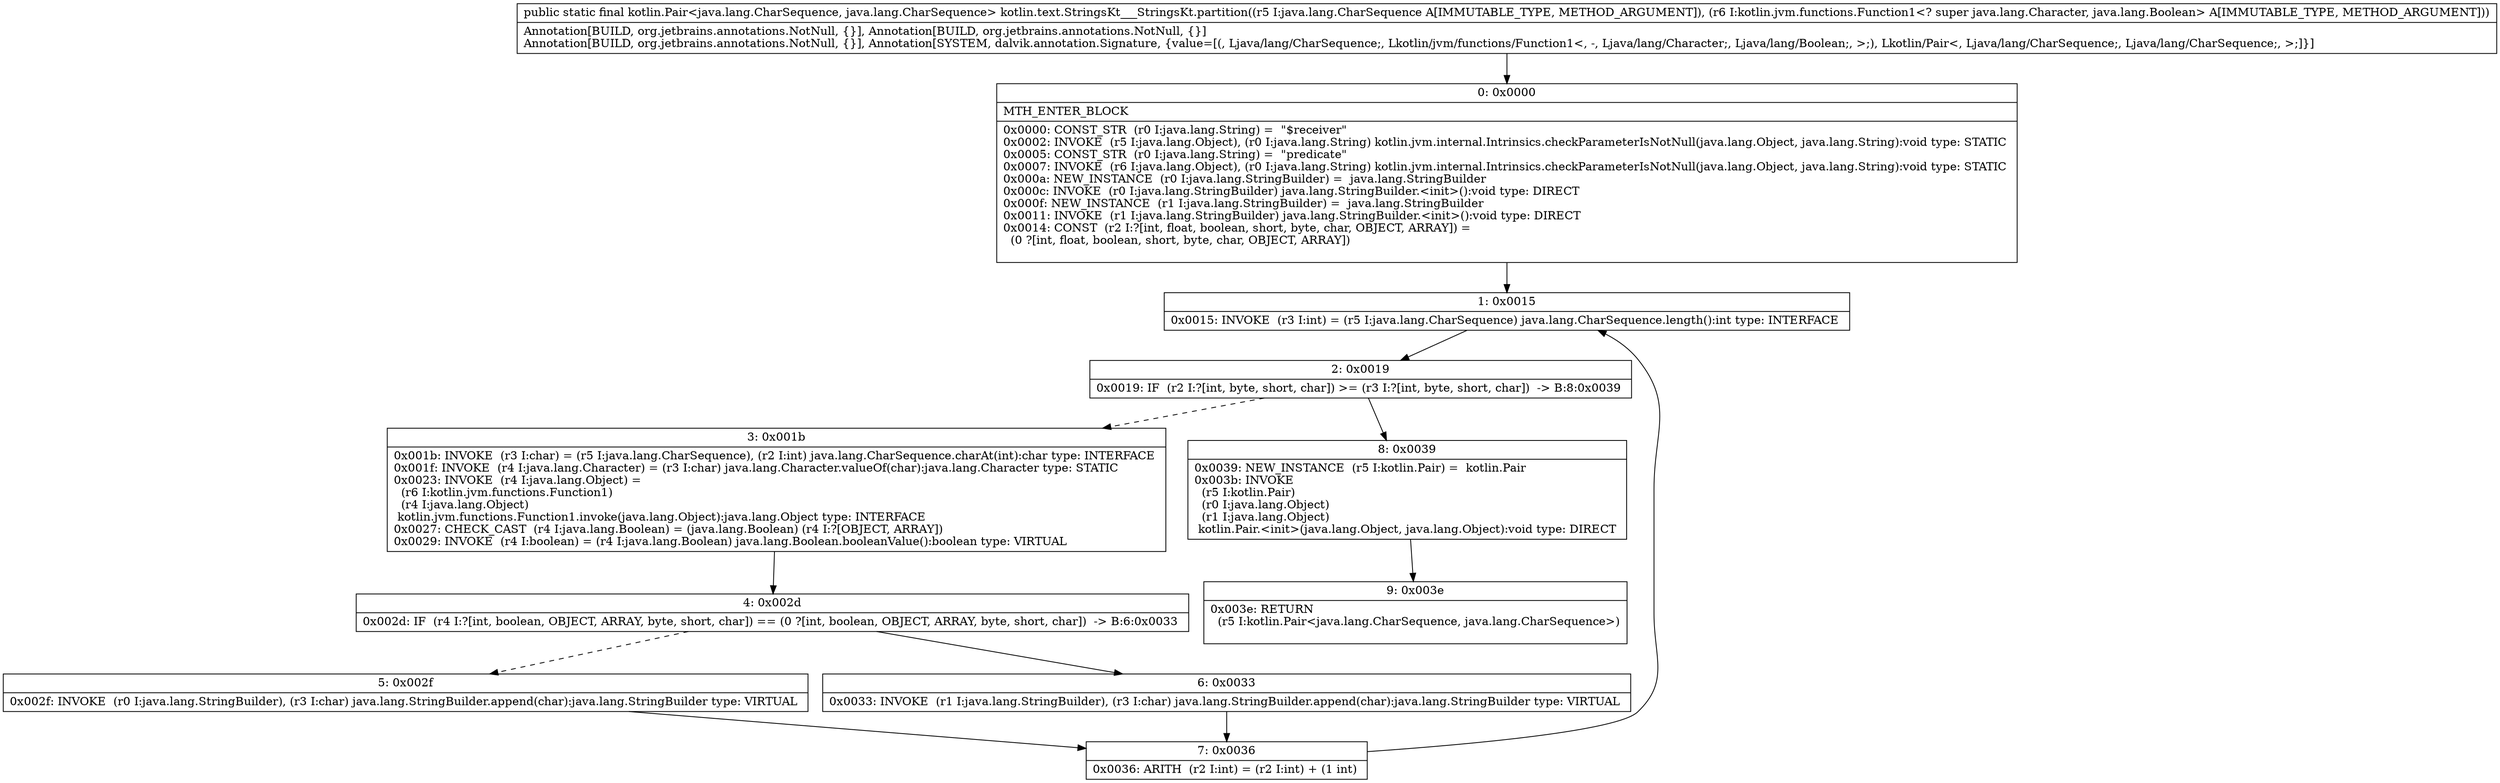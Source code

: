 digraph "CFG forkotlin.text.StringsKt___StringsKt.partition(Ljava\/lang\/CharSequence;Lkotlin\/jvm\/functions\/Function1;)Lkotlin\/Pair;" {
Node_0 [shape=record,label="{0\:\ 0x0000|MTH_ENTER_BLOCK\l|0x0000: CONST_STR  (r0 I:java.lang.String) =  \"$receiver\" \l0x0002: INVOKE  (r5 I:java.lang.Object), (r0 I:java.lang.String) kotlin.jvm.internal.Intrinsics.checkParameterIsNotNull(java.lang.Object, java.lang.String):void type: STATIC \l0x0005: CONST_STR  (r0 I:java.lang.String) =  \"predicate\" \l0x0007: INVOKE  (r6 I:java.lang.Object), (r0 I:java.lang.String) kotlin.jvm.internal.Intrinsics.checkParameterIsNotNull(java.lang.Object, java.lang.String):void type: STATIC \l0x000a: NEW_INSTANCE  (r0 I:java.lang.StringBuilder) =  java.lang.StringBuilder \l0x000c: INVOKE  (r0 I:java.lang.StringBuilder) java.lang.StringBuilder.\<init\>():void type: DIRECT \l0x000f: NEW_INSTANCE  (r1 I:java.lang.StringBuilder) =  java.lang.StringBuilder \l0x0011: INVOKE  (r1 I:java.lang.StringBuilder) java.lang.StringBuilder.\<init\>():void type: DIRECT \l0x0014: CONST  (r2 I:?[int, float, boolean, short, byte, char, OBJECT, ARRAY]) = \l  (0 ?[int, float, boolean, short, byte, char, OBJECT, ARRAY])\l \l}"];
Node_1 [shape=record,label="{1\:\ 0x0015|0x0015: INVOKE  (r3 I:int) = (r5 I:java.lang.CharSequence) java.lang.CharSequence.length():int type: INTERFACE \l}"];
Node_2 [shape=record,label="{2\:\ 0x0019|0x0019: IF  (r2 I:?[int, byte, short, char]) \>= (r3 I:?[int, byte, short, char])  \-\> B:8:0x0039 \l}"];
Node_3 [shape=record,label="{3\:\ 0x001b|0x001b: INVOKE  (r3 I:char) = (r5 I:java.lang.CharSequence), (r2 I:int) java.lang.CharSequence.charAt(int):char type: INTERFACE \l0x001f: INVOKE  (r4 I:java.lang.Character) = (r3 I:char) java.lang.Character.valueOf(char):java.lang.Character type: STATIC \l0x0023: INVOKE  (r4 I:java.lang.Object) = \l  (r6 I:kotlin.jvm.functions.Function1)\l  (r4 I:java.lang.Object)\l kotlin.jvm.functions.Function1.invoke(java.lang.Object):java.lang.Object type: INTERFACE \l0x0027: CHECK_CAST  (r4 I:java.lang.Boolean) = (java.lang.Boolean) (r4 I:?[OBJECT, ARRAY]) \l0x0029: INVOKE  (r4 I:boolean) = (r4 I:java.lang.Boolean) java.lang.Boolean.booleanValue():boolean type: VIRTUAL \l}"];
Node_4 [shape=record,label="{4\:\ 0x002d|0x002d: IF  (r4 I:?[int, boolean, OBJECT, ARRAY, byte, short, char]) == (0 ?[int, boolean, OBJECT, ARRAY, byte, short, char])  \-\> B:6:0x0033 \l}"];
Node_5 [shape=record,label="{5\:\ 0x002f|0x002f: INVOKE  (r0 I:java.lang.StringBuilder), (r3 I:char) java.lang.StringBuilder.append(char):java.lang.StringBuilder type: VIRTUAL \l}"];
Node_6 [shape=record,label="{6\:\ 0x0033|0x0033: INVOKE  (r1 I:java.lang.StringBuilder), (r3 I:char) java.lang.StringBuilder.append(char):java.lang.StringBuilder type: VIRTUAL \l}"];
Node_7 [shape=record,label="{7\:\ 0x0036|0x0036: ARITH  (r2 I:int) = (r2 I:int) + (1 int) \l}"];
Node_8 [shape=record,label="{8\:\ 0x0039|0x0039: NEW_INSTANCE  (r5 I:kotlin.Pair) =  kotlin.Pair \l0x003b: INVOKE  \l  (r5 I:kotlin.Pair)\l  (r0 I:java.lang.Object)\l  (r1 I:java.lang.Object)\l kotlin.Pair.\<init\>(java.lang.Object, java.lang.Object):void type: DIRECT \l}"];
Node_9 [shape=record,label="{9\:\ 0x003e|0x003e: RETURN  \l  (r5 I:kotlin.Pair\<java.lang.CharSequence, java.lang.CharSequence\>)\l \l}"];
MethodNode[shape=record,label="{public static final kotlin.Pair\<java.lang.CharSequence, java.lang.CharSequence\> kotlin.text.StringsKt___StringsKt.partition((r5 I:java.lang.CharSequence A[IMMUTABLE_TYPE, METHOD_ARGUMENT]), (r6 I:kotlin.jvm.functions.Function1\<? super java.lang.Character, java.lang.Boolean\> A[IMMUTABLE_TYPE, METHOD_ARGUMENT]))  | Annotation[BUILD, org.jetbrains.annotations.NotNull, \{\}], Annotation[BUILD, org.jetbrains.annotations.NotNull, \{\}]\lAnnotation[BUILD, org.jetbrains.annotations.NotNull, \{\}], Annotation[SYSTEM, dalvik.annotation.Signature, \{value=[(, Ljava\/lang\/CharSequence;, Lkotlin\/jvm\/functions\/Function1\<, \-, Ljava\/lang\/Character;, Ljava\/lang\/Boolean;, \>;), Lkotlin\/Pair\<, Ljava\/lang\/CharSequence;, Ljava\/lang\/CharSequence;, \>;]\}]\l}"];
MethodNode -> Node_0;
Node_0 -> Node_1;
Node_1 -> Node_2;
Node_2 -> Node_3[style=dashed];
Node_2 -> Node_8;
Node_3 -> Node_4;
Node_4 -> Node_5[style=dashed];
Node_4 -> Node_6;
Node_5 -> Node_7;
Node_6 -> Node_7;
Node_7 -> Node_1;
Node_8 -> Node_9;
}

